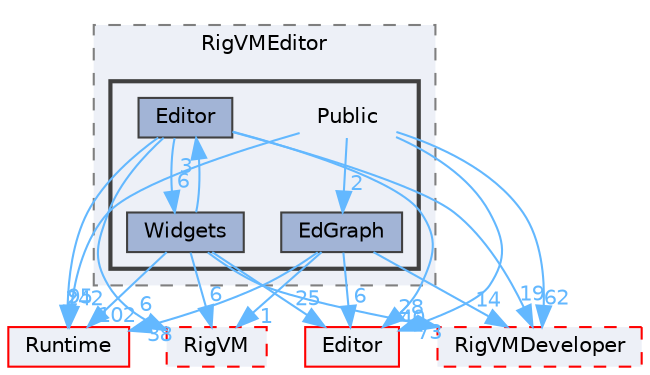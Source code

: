digraph "Public"
{
 // INTERACTIVE_SVG=YES
 // LATEX_PDF_SIZE
  bgcolor="transparent";
  edge [fontname=Helvetica,fontsize=10,labelfontname=Helvetica,labelfontsize=10];
  node [fontname=Helvetica,fontsize=10,shape=box,height=0.2,width=0.4];
  compound=true
  subgraph clusterdir_86c676898fdfb036d0a128575cad3640 {
    graph [ bgcolor="#edf0f7", pencolor="grey50", label="RigVMEditor", fontname=Helvetica,fontsize=10 style="filled,dashed", URL="dir_86c676898fdfb036d0a128575cad3640.html",tooltip=""]
  subgraph clusterdir_016732dcfed62c65df0f1253507ee460 {
    graph [ bgcolor="#edf0f7", pencolor="grey25", label="", fontname=Helvetica,fontsize=10 style="filled,bold", URL="dir_016732dcfed62c65df0f1253507ee460.html",tooltip=""]
    dir_016732dcfed62c65df0f1253507ee460 [shape=plaintext, label="Public"];
  dir_1f6428d51bc1d7ee511373fecc9c16bf [label="EdGraph", fillcolor="#a2b4d6", color="grey25", style="filled", URL="dir_1f6428d51bc1d7ee511373fecc9c16bf.html",tooltip=""];
  dir_2735e90a8e2448715cc7ecdca9d13357 [label="Editor", fillcolor="#a2b4d6", color="grey25", style="filled", URL="dir_2735e90a8e2448715cc7ecdca9d13357.html",tooltip=""];
  dir_4ed04fcedd9fa2af295c90e332cb6980 [label="Widgets", fillcolor="#a2b4d6", color="grey25", style="filled", URL="dir_4ed04fcedd9fa2af295c90e332cb6980.html",tooltip=""];
  }
  }
  dir_1d30927143707d9ae686d424f56c5751 [label="RigVM", fillcolor="#edf0f7", color="red", style="filled,dashed", URL="dir_1d30927143707d9ae686d424f56c5751.html",tooltip=""];
  dir_7536b172fbd480bfd146a1b1acd6856b [label="Runtime", fillcolor="#edf0f7", color="red", style="filled", URL="dir_7536b172fbd480bfd146a1b1acd6856b.html",tooltip=""];
  dir_814094f892e575a18e0f7203d5fc17a5 [label="RigVMDeveloper", fillcolor="#edf0f7", color="red", style="filled,dashed", URL="dir_814094f892e575a18e0f7203d5fc17a5.html",tooltip=""];
  dir_b26507eead720464ba2ac6bbc6dcec5f [label="Editor", fillcolor="#edf0f7", color="red", style="filled", URL="dir_b26507eead720464ba2ac6bbc6dcec5f.html",tooltip=""];
  dir_016732dcfed62c65df0f1253507ee460->dir_1f6428d51bc1d7ee511373fecc9c16bf [headlabel="2", labeldistance=1.5 headhref="dir_000907_000352.html" href="dir_000907_000352.html" color="steelblue1" fontcolor="steelblue1"];
  dir_016732dcfed62c65df0f1253507ee460->dir_7536b172fbd480bfd146a1b1acd6856b [headlabel="242", labeldistance=1.5 headhref="dir_000907_000984.html" href="dir_000907_000984.html" color="steelblue1" fontcolor="steelblue1"];
  dir_016732dcfed62c65df0f1253507ee460->dir_814094f892e575a18e0f7203d5fc17a5 [headlabel="62", labeldistance=1.5 headhref="dir_000907_000975.html" href="dir_000907_000975.html" color="steelblue1" fontcolor="steelblue1"];
  dir_016732dcfed62c65df0f1253507ee460->dir_b26507eead720464ba2ac6bbc6dcec5f [headlabel="73", labeldistance=1.5 headhref="dir_000907_000357.html" href="dir_000907_000357.html" color="steelblue1" fontcolor="steelblue1"];
  dir_1f6428d51bc1d7ee511373fecc9c16bf->dir_7536b172fbd480bfd146a1b1acd6856b [headlabel="38", labeldistance=1.5 headhref="dir_000352_000984.html" href="dir_000352_000984.html" color="steelblue1" fontcolor="steelblue1"];
  dir_1f6428d51bc1d7ee511373fecc9c16bf->dir_b26507eead720464ba2ac6bbc6dcec5f [headlabel="6", labeldistance=1.5 headhref="dir_000352_000357.html" href="dir_000352_000357.html" color="steelblue1" fontcolor="steelblue1"];
  dir_1f6428d51bc1d7ee511373fecc9c16bf->dir_814094f892e575a18e0f7203d5fc17a5 [headlabel="14", labeldistance=1.5 headhref="dir_000352_000975.html" href="dir_000352_000975.html" color="steelblue1" fontcolor="steelblue1"];
  dir_1f6428d51bc1d7ee511373fecc9c16bf->dir_1d30927143707d9ae686d424f56c5751 [headlabel="1", labeldistance=1.5 headhref="dir_000352_000972.html" href="dir_000352_000972.html" color="steelblue1" fontcolor="steelblue1"];
  dir_2735e90a8e2448715cc7ecdca9d13357->dir_1d30927143707d9ae686d424f56c5751 [headlabel="6", labeldistance=1.5 headhref="dir_000356_000972.html" href="dir_000356_000972.html" color="steelblue1" fontcolor="steelblue1"];
  dir_2735e90a8e2448715cc7ecdca9d13357->dir_4ed04fcedd9fa2af295c90e332cb6980 [headlabel="6", labeldistance=1.5 headhref="dir_000356_001282.html" href="dir_000356_001282.html" color="steelblue1" fontcolor="steelblue1"];
  dir_2735e90a8e2448715cc7ecdca9d13357->dir_7536b172fbd480bfd146a1b1acd6856b [headlabel="95", labeldistance=1.5 headhref="dir_000356_000984.html" href="dir_000356_000984.html" color="steelblue1" fontcolor="steelblue1"];
  dir_2735e90a8e2448715cc7ecdca9d13357->dir_814094f892e575a18e0f7203d5fc17a5 [headlabel="19", labeldistance=1.5 headhref="dir_000356_000975.html" href="dir_000356_000975.html" color="steelblue1" fontcolor="steelblue1"];
  dir_2735e90a8e2448715cc7ecdca9d13357->dir_b26507eead720464ba2ac6bbc6dcec5f [headlabel="40", labeldistance=1.5 headhref="dir_000356_000357.html" href="dir_000356_000357.html" color="steelblue1" fontcolor="steelblue1"];
  dir_4ed04fcedd9fa2af295c90e332cb6980->dir_1d30927143707d9ae686d424f56c5751 [headlabel="6", labeldistance=1.5 headhref="dir_001282_000972.html" href="dir_001282_000972.html" color="steelblue1" fontcolor="steelblue1"];
  dir_4ed04fcedd9fa2af295c90e332cb6980->dir_2735e90a8e2448715cc7ecdca9d13357 [headlabel="3", labeldistance=1.5 headhref="dir_001282_000356.html" href="dir_001282_000356.html" color="steelblue1" fontcolor="steelblue1"];
  dir_4ed04fcedd9fa2af295c90e332cb6980->dir_7536b172fbd480bfd146a1b1acd6856b [headlabel="102", labeldistance=1.5 headhref="dir_001282_000984.html" href="dir_001282_000984.html" color="steelblue1" fontcolor="steelblue1"];
  dir_4ed04fcedd9fa2af295c90e332cb6980->dir_814094f892e575a18e0f7203d5fc17a5 [headlabel="28", labeldistance=1.5 headhref="dir_001282_000975.html" href="dir_001282_000975.html" color="steelblue1" fontcolor="steelblue1"];
  dir_4ed04fcedd9fa2af295c90e332cb6980->dir_b26507eead720464ba2ac6bbc6dcec5f [headlabel="25", labeldistance=1.5 headhref="dir_001282_000357.html" href="dir_001282_000357.html" color="steelblue1" fontcolor="steelblue1"];
}

